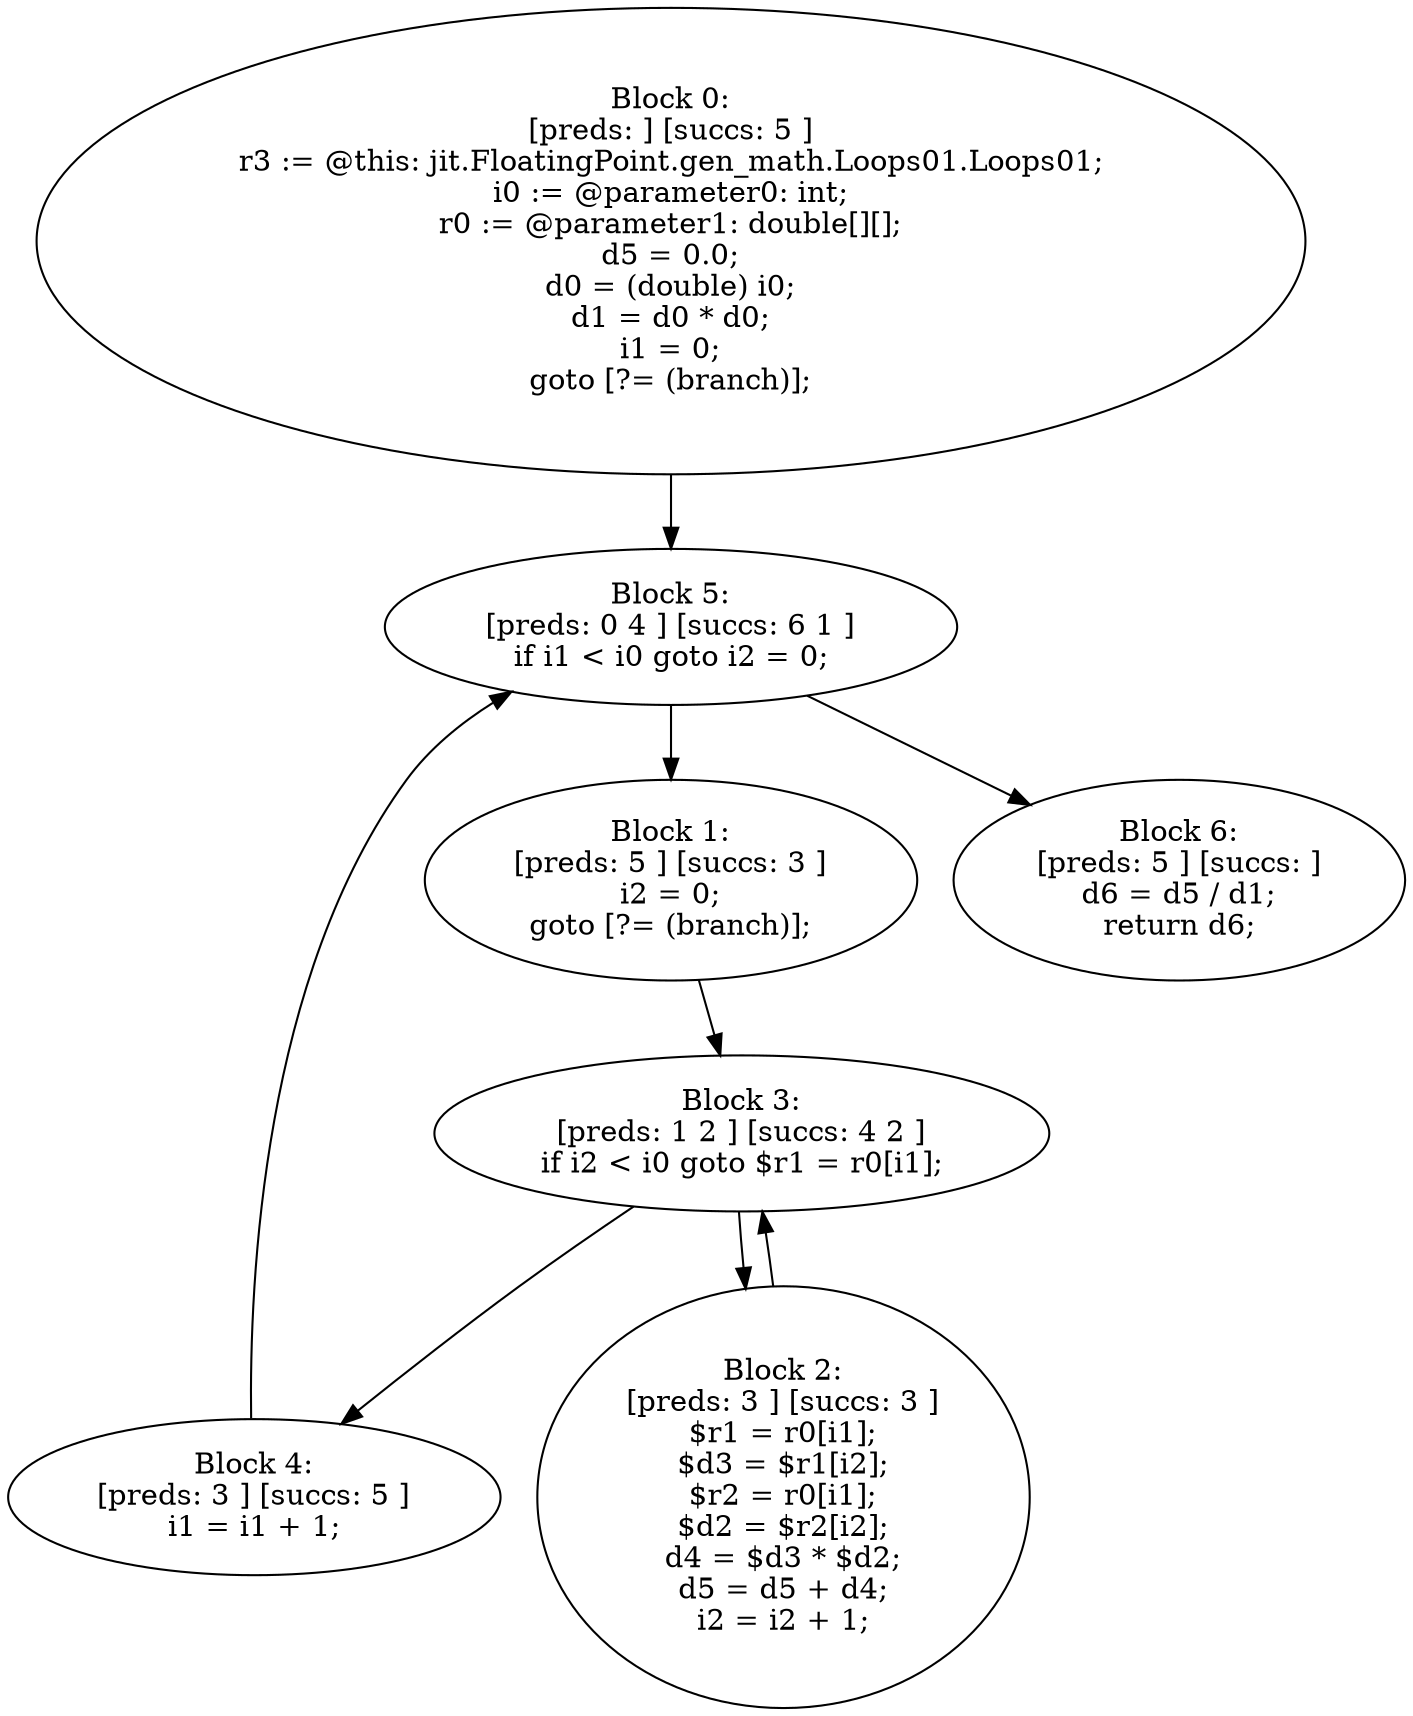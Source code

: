 digraph "unitGraph" {
    "Block 0:
[preds: ] [succs: 5 ]
r3 := @this: jit.FloatingPoint.gen_math.Loops01.Loops01;
i0 := @parameter0: int;
r0 := @parameter1: double[][];
d5 = 0.0;
d0 = (double) i0;
d1 = d0 * d0;
i1 = 0;
goto [?= (branch)];
"
    "Block 1:
[preds: 5 ] [succs: 3 ]
i2 = 0;
goto [?= (branch)];
"
    "Block 2:
[preds: 3 ] [succs: 3 ]
$r1 = r0[i1];
$d3 = $r1[i2];
$r2 = r0[i1];
$d2 = $r2[i2];
d4 = $d3 * $d2;
d5 = d5 + d4;
i2 = i2 + 1;
"
    "Block 3:
[preds: 1 2 ] [succs: 4 2 ]
if i2 < i0 goto $r1 = r0[i1];
"
    "Block 4:
[preds: 3 ] [succs: 5 ]
i1 = i1 + 1;
"
    "Block 5:
[preds: 0 4 ] [succs: 6 1 ]
if i1 < i0 goto i2 = 0;
"
    "Block 6:
[preds: 5 ] [succs: ]
d6 = d5 / d1;
return d6;
"
    "Block 0:
[preds: ] [succs: 5 ]
r3 := @this: jit.FloatingPoint.gen_math.Loops01.Loops01;
i0 := @parameter0: int;
r0 := @parameter1: double[][];
d5 = 0.0;
d0 = (double) i0;
d1 = d0 * d0;
i1 = 0;
goto [?= (branch)];
"->"Block 5:
[preds: 0 4 ] [succs: 6 1 ]
if i1 < i0 goto i2 = 0;
";
    "Block 1:
[preds: 5 ] [succs: 3 ]
i2 = 0;
goto [?= (branch)];
"->"Block 3:
[preds: 1 2 ] [succs: 4 2 ]
if i2 < i0 goto $r1 = r0[i1];
";
    "Block 2:
[preds: 3 ] [succs: 3 ]
$r1 = r0[i1];
$d3 = $r1[i2];
$r2 = r0[i1];
$d2 = $r2[i2];
d4 = $d3 * $d2;
d5 = d5 + d4;
i2 = i2 + 1;
"->"Block 3:
[preds: 1 2 ] [succs: 4 2 ]
if i2 < i0 goto $r1 = r0[i1];
";
    "Block 3:
[preds: 1 2 ] [succs: 4 2 ]
if i2 < i0 goto $r1 = r0[i1];
"->"Block 4:
[preds: 3 ] [succs: 5 ]
i1 = i1 + 1;
";
    "Block 3:
[preds: 1 2 ] [succs: 4 2 ]
if i2 < i0 goto $r1 = r0[i1];
"->"Block 2:
[preds: 3 ] [succs: 3 ]
$r1 = r0[i1];
$d3 = $r1[i2];
$r2 = r0[i1];
$d2 = $r2[i2];
d4 = $d3 * $d2;
d5 = d5 + d4;
i2 = i2 + 1;
";
    "Block 4:
[preds: 3 ] [succs: 5 ]
i1 = i1 + 1;
"->"Block 5:
[preds: 0 4 ] [succs: 6 1 ]
if i1 < i0 goto i2 = 0;
";
    "Block 5:
[preds: 0 4 ] [succs: 6 1 ]
if i1 < i0 goto i2 = 0;
"->"Block 6:
[preds: 5 ] [succs: ]
d6 = d5 / d1;
return d6;
";
    "Block 5:
[preds: 0 4 ] [succs: 6 1 ]
if i1 < i0 goto i2 = 0;
"->"Block 1:
[preds: 5 ] [succs: 3 ]
i2 = 0;
goto [?= (branch)];
";
}
